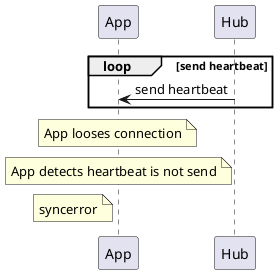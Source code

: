 
@startuml

  participant App
  participant Hub

  loop send heartbeat
    Hub -> App: send heartbeat
  end loop

  note over App : App looses connection
  note over App : App detects heartbeat is not send
  note left of App : syncerror

@enduml